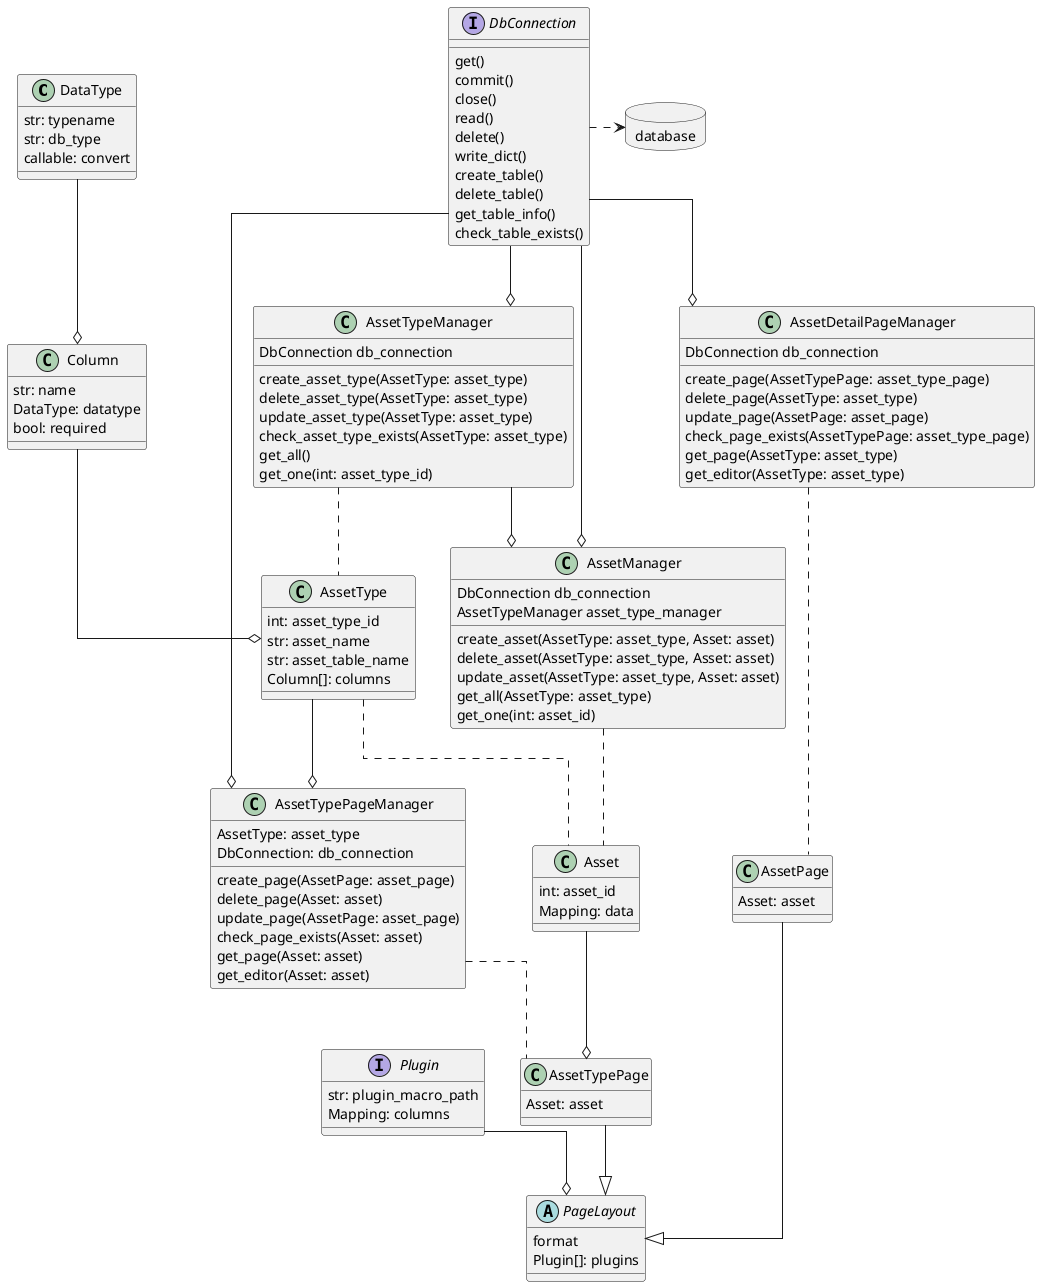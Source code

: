 @startuml

' Check /out/classes for a .png version of this diagram

' UML Settings
' ############

allow_mixing
skinparam Linetype ortho

' Datatypes / Entities
' ####################

class DataType {
    str: typename
    str: db_type
    callable: convert
}

class Column {
    str: name
    DataType: datatype
    bool: required
}

class AssetType {
    int: asset_type_id
    str: asset_name
    str: asset_table_name
    Column[]: columns
}

class Asset {
    int: asset_id
    Mapping: data
}

' Data Managers
' #############

class AssetTypeManager {
    DbConnection db_connection
    create_asset_type(AssetType: asset_type)
    delete_asset_type(AssetType: asset_type)
    update_asset_type(AssetType: asset_type)
    check_asset_type_exists(AssetType: asset_type)
    get_all()
    get_one(int: asset_type_id)
}

class AssetManager  {
    DbConnection db_connection
    AssetTypeManager asset_type_manager
    create_asset(AssetType: asset_type, Asset: asset)
    delete_asset(AssetType: asset_type, Asset: asset)
    update_asset(AssetType: asset_type, Asset: asset)
    get_all(AssetType: asset_type)
    get_one(int: asset_id)
}

' Layouts and Pages
' #################

interface Plugin {
    str: plugin_macro_path
    Mapping: columns
}

abstract class PageLayout {
    format
    Plugin[]: plugins
}

class AssetTypePage {
    Asset: asset
}


class AssetPage {
    Asset: asset
}

' Page Managers
' #############

class AssetDetailPageManager {
    DbConnection db_connection
    create_page(AssetTypePage: asset_type_page)
    delete_page(AssetType: asset_type)
    update_page(AssetPage: asset_page)
    check_page_exists(AssetTypePage: asset_type_page)
    get_page(AssetType: asset_type)
    get_editor(AssetType: asset_type)
}

class AssetTypePageManager {
    AssetType: asset_type
    DbConnection: db_connection
    create_page(AssetPage: asset_page)
    delete_page(Asset: asset)
    update_page(AssetPage: asset_page)
    check_page_exists(Asset: asset)
    get_page(Asset: asset)
    get_editor(Asset: asset)
}

' Database and Stuff
' ##################


interface DbConnection {
    get()
    commit()
    close()
    read()
    delete()
    write_dict()
    create_table()
    delete_table()
    get_table_info()
    check_table_exists()
}

database database

' Connections and Stuff
' #####################

AssetTypeManager --o AssetManager
AssetTypeManager .. AssetType

AssetManager .. Asset

AssetType --o AssetTypePageManager
AssetType .. Asset

DataType --o Column
Column --o AssetType

AssetTypePageManager .. AssetTypePage

AssetDetailPageManager .. AssetPage

AssetTypePage --|> PageLayout
AssetPage --|> PageLayout
Asset --o AssetTypePage

Plugin --o PageLayout

DbConnection .> database
DbConnection --o AssetManager
DbConnection --o AssetTypeManager
DbConnection --o AssetTypePageManager
DbConnection --o AssetDetailPageManager

@enduml